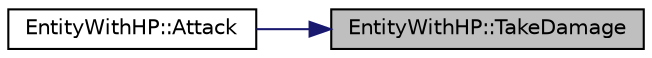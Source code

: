 digraph "EntityWithHP::TakeDamage"
{
 // LATEX_PDF_SIZE
  bgcolor="transparent";
  edge [fontname="Helvetica",fontsize="10",labelfontname="Helvetica",labelfontsize="10"];
  node [fontname="Helvetica",fontsize="10",shape=record];
  rankdir="RL";
  Node1 [label="EntityWithHP::TakeDamage",height=0.2,width=0.4,color="black", fillcolor="grey75", style="filled", fontcolor="black",tooltip=" "];
  Node1 -> Node2 [dir="back",color="midnightblue",fontsize="10",style="solid",fontname="Helvetica"];
  Node2 [label="EntityWithHP::Attack",height=0.2,width=0.4,color="black",URL="$classEntityWithHP.html#a38e7796f71ca496f1db9e0873493f7d0",tooltip=" "];
}
